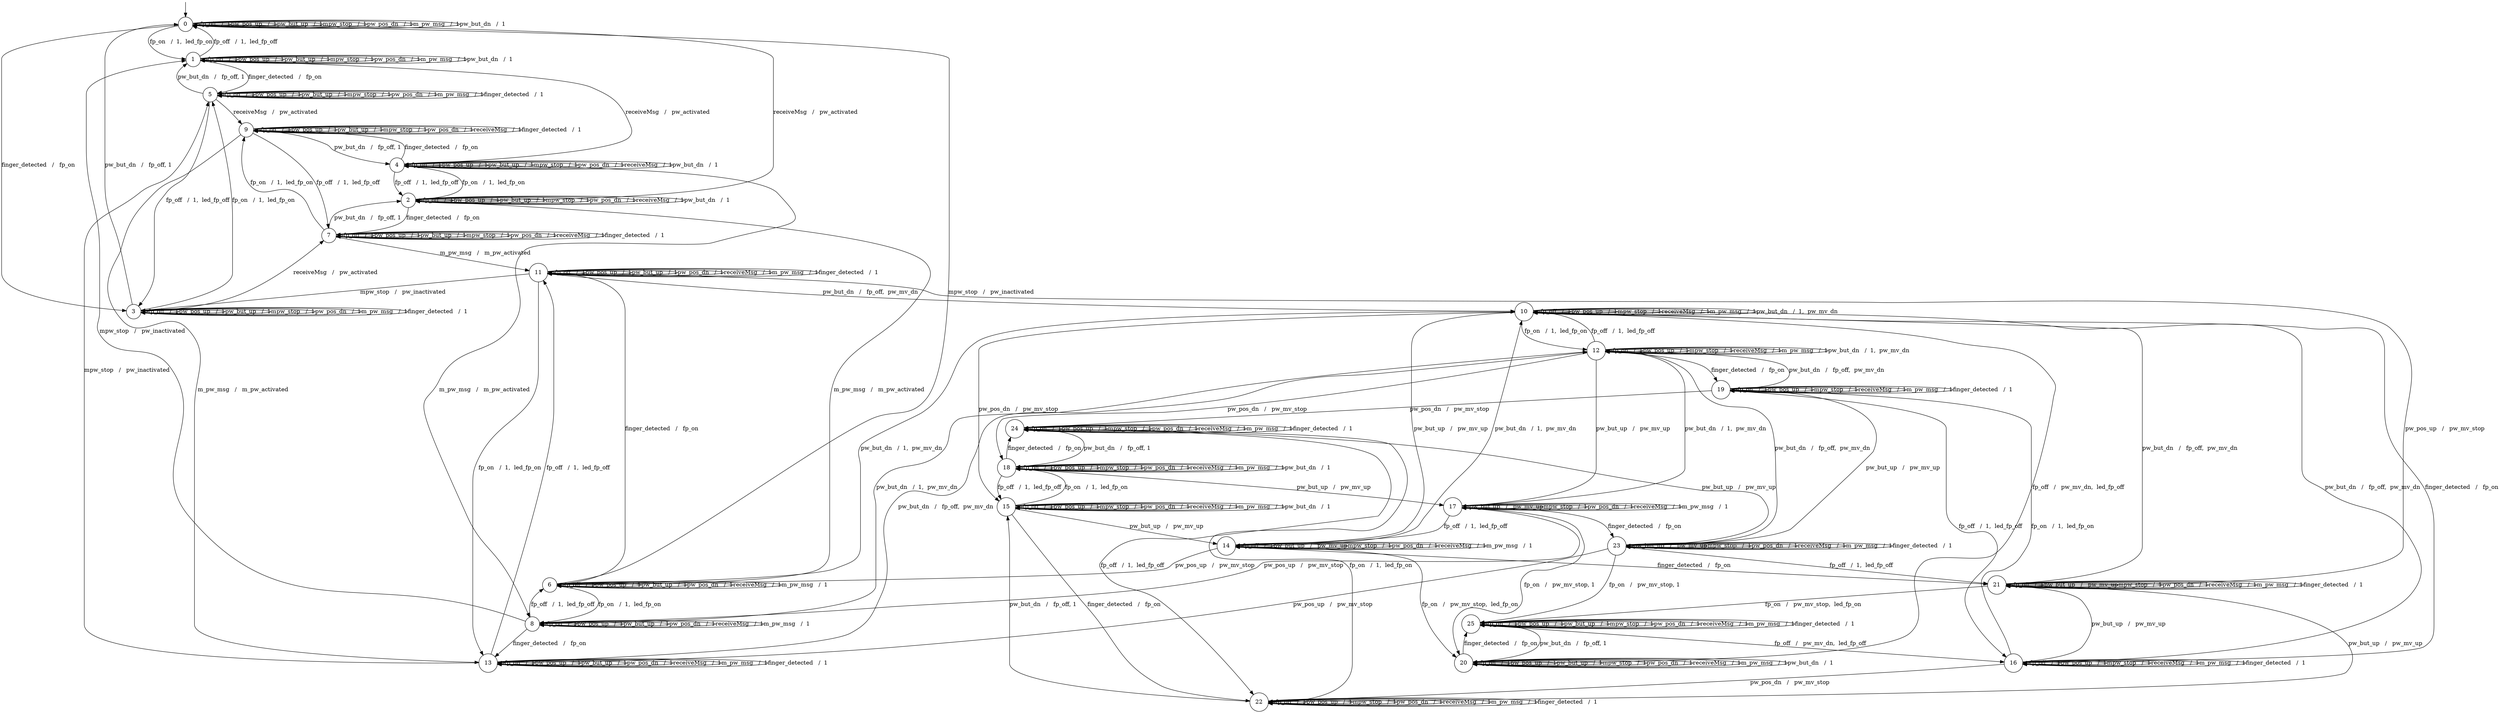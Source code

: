 digraph g {

	s0 [shape="circle" label="0"];
	s1 [shape="circle" label="1"];
	s2 [shape="circle" label="2"];
	s3 [shape="circle" label="3"];
	s4 [shape="circle" label="4"];
	s5 [shape="circle" label="5"];
	s6 [shape="circle" label="6"];
	s7 [shape="circle" label="7"];
	s8 [shape="circle" label="8"];
	s9 [shape="circle" label="9"];
	s10 [shape="circle" label="10"];
	s11 [shape="circle" label="11"];
	s12 [shape="circle" label="12"];
	s13 [shape="circle" label="13"];
	s14 [shape="circle" label="14"];
	s15 [shape="circle" label="15"];
	s16 [shape="circle" label="16"];
	s17 [shape="circle" label="17"];
	s18 [shape="circle" label="18"];
	s19 [shape="circle" label="19"];
	s20 [shape="circle" label="20"];
	s21 [shape="circle" label="21"];
	s22 [shape="circle" label="22"];
	s23 [shape="circle" label="23"];
	s24 [shape="circle" label="24"];
	s25 [shape="circle" label="25"];
	s0 -> s0 [label="fp_off   /  1"];
	s0 -> s1 [label="fp_on   /  1,  led_fp_on"];
	s0 -> s0 [label="pw_pos_up   /  1"];
	s0 -> s0 [label="pw_but_up   /  1"];
	s0 -> s0 [label="mpw_stop   /  1"];
	s0 -> s0 [label="pw_pos_dn   /  1"];
	s0 -> s2 [label="receiveMsg   /   pw_activated"];
	s0 -> s0 [label="m_pw_msg   /  1"];
	s0 -> s0 [label="pw_but_dn   /  1"];
	s0 -> s3 [label="finger_detected   /   fp_on"];
	s1 -> s0 [label="fp_off   /  1,  led_fp_off"];
	s1 -> s1 [label="fp_on   /  1"];
	s1 -> s1 [label="pw_pos_up   /  1"];
	s1 -> s1 [label="pw_but_up   /  1"];
	s1 -> s1 [label="mpw_stop   /  1"];
	s1 -> s1 [label="pw_pos_dn   /  1"];
	s1 -> s4 [label="receiveMsg   /   pw_activated"];
	s1 -> s1 [label="m_pw_msg   /  1"];
	s1 -> s1 [label="pw_but_dn   /  1"];
	s1 -> s5 [label="finger_detected   /   fp_on"];
	s2 -> s2 [label="fp_off   /  1"];
	s2 -> s4 [label="fp_on   /  1,  led_fp_on"];
	s2 -> s2 [label="pw_pos_up   /  1"];
	s2 -> s2 [label="pw_but_up   /  1"];
	s2 -> s2 [label="mpw_stop   /  1"];
	s2 -> s2 [label="pw_pos_dn   /  1"];
	s2 -> s2 [label="receiveMsg   /  1"];
	s2 -> s6 [label="m_pw_msg   /   m_pw_activated"];
	s2 -> s2 [label="pw_but_dn   /  1"];
	s2 -> s7 [label="finger_detected   /   fp_on"];
	s3 -> s3 [label="fp_off   /  1"];
	s3 -> s5 [label="fp_on   /  1,  led_fp_on"];
	s3 -> s3 [label="pw_pos_up   /  1"];
	s3 -> s3 [label="pw_but_up   /  1"];
	s3 -> s3 [label="mpw_stop   /  1"];
	s3 -> s3 [label="pw_pos_dn   /  1"];
	s3 -> s7 [label="receiveMsg   /   pw_activated"];
	s3 -> s3 [label="m_pw_msg   /  1"];
	s3 -> s0 [label="pw_but_dn   /   fp_off, 1"];
	s3 -> s3 [label="finger_detected   /  1"];
	s4 -> s2 [label="fp_off   /  1,  led_fp_off"];
	s4 -> s4 [label="fp_on   /  1"];
	s4 -> s4 [label="pw_pos_up   /  1"];
	s4 -> s4 [label="pw_but_up   /  1"];
	s4 -> s4 [label="mpw_stop   /  1"];
	s4 -> s4 [label="pw_pos_dn   /  1"];
	s4 -> s4 [label="receiveMsg   /  1"];
	s4 -> s8 [label="m_pw_msg   /   m_pw_activated"];
	s4 -> s4 [label="pw_but_dn   /  1"];
	s4 -> s9 [label="finger_detected   /   fp_on"];
	s5 -> s3 [label="fp_off   /  1,  led_fp_off"];
	s5 -> s5 [label="fp_on   /  1"];
	s5 -> s5 [label="pw_pos_up   /  1"];
	s5 -> s5 [label="pw_but_up   /  1"];
	s5 -> s5 [label="mpw_stop   /  1"];
	s5 -> s5 [label="pw_pos_dn   /  1"];
	s5 -> s9 [label="receiveMsg   /   pw_activated"];
	s5 -> s5 [label="m_pw_msg   /  1"];
	s5 -> s1 [label="pw_but_dn   /   fp_off, 1"];
	s5 -> s5 [label="finger_detected   /  1"];
	s6 -> s6 [label="fp_off   /  1"];
	s6 -> s8 [label="fp_on   /  1,  led_fp_on"];
	s6 -> s6 [label="pw_pos_up   /  1"];
	s6 -> s6 [label="pw_but_up   /  1"];
	s6 -> s0 [label="mpw_stop   /   pw_inactivated"];
	s6 -> s6 [label="pw_pos_dn   /  1"];
	s6 -> s6 [label="receiveMsg   /  1"];
	s6 -> s6 [label="m_pw_msg   /  1"];
	s6 -> s10 [label="pw_but_dn   /  1,  pw_mv_dn"];
	s6 -> s11 [label="finger_detected   /   fp_on"];
	s7 -> s7 [label="fp_off   /  1"];
	s7 -> s9 [label="fp_on   /  1,  led_fp_on"];
	s7 -> s7 [label="pw_pos_up   /  1"];
	s7 -> s7 [label="pw_but_up   /  1"];
	s7 -> s7 [label="mpw_stop   /  1"];
	s7 -> s7 [label="pw_pos_dn   /  1"];
	s7 -> s7 [label="receiveMsg   /  1"];
	s7 -> s11 [label="m_pw_msg   /   m_pw_activated"];
	s7 -> s2 [label="pw_but_dn   /   fp_off, 1"];
	s7 -> s7 [label="finger_detected   /  1"];
	s8 -> s6 [label="fp_off   /  1,  led_fp_off"];
	s8 -> s8 [label="fp_on   /  1"];
	s8 -> s8 [label="pw_pos_up   /  1"];
	s8 -> s8 [label="pw_but_up   /  1"];
	s8 -> s1 [label="mpw_stop   /   pw_inactivated"];
	s8 -> s8 [label="pw_pos_dn   /  1"];
	s8 -> s8 [label="receiveMsg   /  1"];
	s8 -> s8 [label="m_pw_msg   /  1"];
	s8 -> s12 [label="pw_but_dn   /  1,  pw_mv_dn"];
	s8 -> s13 [label="finger_detected   /   fp_on"];
	s9 -> s7 [label="fp_off   /  1,  led_fp_off"];
	s9 -> s9 [label="fp_on   /  1"];
	s9 -> s9 [label="pw_pos_up   /  1"];
	s9 -> s9 [label="pw_but_up   /  1"];
	s9 -> s9 [label="mpw_stop   /  1"];
	s9 -> s9 [label="pw_pos_dn   /  1"];
	s9 -> s9 [label="receiveMsg   /  1"];
	s9 -> s13 [label="m_pw_msg   /   m_pw_activated"];
	s9 -> s4 [label="pw_but_dn   /   fp_off, 1"];
	s9 -> s9 [label="finger_detected   /  1"];
	s10 -> s10 [label="fp_off   /  1"];
	s10 -> s12 [label="fp_on   /  1,  led_fp_on"];
	s10 -> s10 [label="pw_pos_up   /  1"];
	s10 -> s14 [label="pw_but_up   /   pw_mv_up"];
	s10 -> s10 [label="mpw_stop   /  1"];
	s10 -> s15 [label="pw_pos_dn   /   pw_mv_stop"];
	s10 -> s10 [label="receiveMsg   /  1"];
	s10 -> s10 [label="m_pw_msg   /  1"];
	s10 -> s10 [label="pw_but_dn   /  1,  pw_mv_dn"];
	s10 -> s16 [label="finger_detected   /   fp_on"];
	s11 -> s11 [label="fp_off   /  1"];
	s11 -> s13 [label="fp_on   /  1,  led_fp_on"];
	s11 -> s11 [label="pw_pos_up   /  1"];
	s11 -> s11 [label="pw_but_up   /  1"];
	s11 -> s3 [label="mpw_stop   /   pw_inactivated"];
	s11 -> s11 [label="pw_pos_dn   /  1"];
	s11 -> s11 [label="receiveMsg   /  1"];
	s11 -> s11 [label="m_pw_msg   /  1"];
	s11 -> s10 [label="pw_but_dn   /   fp_off,  pw_mv_dn"];
	s11 -> s11 [label="finger_detected   /  1"];
	s12 -> s10 [label="fp_off   /  1,  led_fp_off"];
	s12 -> s12 [label="fp_on   /  1"];
	s12 -> s12 [label="pw_pos_up   /  1"];
	s12 -> s17 [label="pw_but_up   /   pw_mv_up"];
	s12 -> s12 [label="mpw_stop   /  1"];
	s12 -> s18 [label="pw_pos_dn   /   pw_mv_stop"];
	s12 -> s12 [label="receiveMsg   /  1"];
	s12 -> s12 [label="m_pw_msg   /  1"];
	s12 -> s12 [label="pw_but_dn   /  1,  pw_mv_dn"];
	s12 -> s19 [label="finger_detected   /   fp_on"];
	s13 -> s11 [label="fp_off   /  1,  led_fp_off"];
	s13 -> s13 [label="fp_on   /  1"];
	s13 -> s13 [label="pw_pos_up   /  1"];
	s13 -> s13 [label="pw_but_up   /  1"];
	s13 -> s5 [label="mpw_stop   /   pw_inactivated"];
	s13 -> s13 [label="pw_pos_dn   /  1"];
	s13 -> s13 [label="receiveMsg   /  1"];
	s13 -> s13 [label="m_pw_msg   /  1"];
	s13 -> s12 [label="pw_but_dn   /   fp_off,  pw_mv_dn"];
	s13 -> s13 [label="finger_detected   /  1"];
	s14 -> s14 [label="fp_off   /  1"];
	s14 -> s20 [label="fp_on   /   pw_mv_stop,  led_fp_on"];
	s14 -> s6 [label="pw_pos_up   /   pw_mv_stop"];
	s14 -> s14 [label="pw_but_up   /   pw_mv_up"];
	s14 -> s14 [label="mpw_stop   /  1"];
	s14 -> s14 [label="pw_pos_dn   /  1"];
	s14 -> s14 [label="receiveMsg   /  1"];
	s14 -> s14 [label="m_pw_msg   /  1"];
	s14 -> s10 [label="pw_but_dn   /  1,  pw_mv_dn"];
	s14 -> s21 [label="finger_detected   /   fp_on"];
	s15 -> s15 [label="fp_off   /  1"];
	s15 -> s18 [label="fp_on   /  1,  led_fp_on"];
	s15 -> s15 [label="pw_pos_up   /  1"];
	s15 -> s14 [label="pw_but_up   /   pw_mv_up"];
	s15 -> s15 [label="mpw_stop   /  1"];
	s15 -> s15 [label="pw_pos_dn   /  1"];
	s15 -> s15 [label="receiveMsg   /  1"];
	s15 -> s15 [label="m_pw_msg   /  1"];
	s15 -> s15 [label="pw_but_dn   /  1"];
	s15 -> s22 [label="finger_detected   /   fp_on"];
	s16 -> s16 [label="fp_off   /  1"];
	s16 -> s19 [label="fp_on   /  1,  led_fp_on"];
	s16 -> s16 [label="pw_pos_up   /  1"];
	s16 -> s21 [label="pw_but_up   /   pw_mv_up"];
	s16 -> s16 [label="mpw_stop   /  1"];
	s16 -> s22 [label="pw_pos_dn   /   pw_mv_stop"];
	s16 -> s16 [label="receiveMsg   /  1"];
	s16 -> s16 [label="m_pw_msg   /  1"];
	s16 -> s10 [label="pw_but_dn   /   fp_off,  pw_mv_dn"];
	s16 -> s16 [label="finger_detected   /  1"];
	s17 -> s14 [label="fp_off   /  1,  led_fp_off"];
	s17 -> s20 [label="fp_on   /   pw_mv_stop, 1"];
	s17 -> s8 [label="pw_pos_up   /   pw_mv_stop"];
	s17 -> s17 [label="pw_but_up   /   pw_mv_up"];
	s17 -> s17 [label="mpw_stop   /  1"];
	s17 -> s17 [label="pw_pos_dn   /  1"];
	s17 -> s17 [label="receiveMsg   /  1"];
	s17 -> s17 [label="m_pw_msg   /  1"];
	s17 -> s12 [label="pw_but_dn   /  1,  pw_mv_dn"];
	s17 -> s23 [label="finger_detected   /   fp_on"];
	s18 -> s15 [label="fp_off   /  1,  led_fp_off"];
	s18 -> s18 [label="fp_on   /  1"];
	s18 -> s18 [label="pw_pos_up   /  1"];
	s18 -> s17 [label="pw_but_up   /   pw_mv_up"];
	s18 -> s18 [label="mpw_stop   /  1"];
	s18 -> s18 [label="pw_pos_dn   /  1"];
	s18 -> s18 [label="receiveMsg   /  1"];
	s18 -> s18 [label="m_pw_msg   /  1"];
	s18 -> s18 [label="pw_but_dn   /  1"];
	s18 -> s24 [label="finger_detected   /   fp_on"];
	s19 -> s16 [label="fp_off   /  1,  led_fp_off"];
	s19 -> s19 [label="fp_on   /  1"];
	s19 -> s19 [label="pw_pos_up   /  1"];
	s19 -> s23 [label="pw_but_up   /   pw_mv_up"];
	s19 -> s19 [label="mpw_stop   /  1"];
	s19 -> s24 [label="pw_pos_dn   /   pw_mv_stop"];
	s19 -> s19 [label="receiveMsg   /  1"];
	s19 -> s19 [label="m_pw_msg   /  1"];
	s19 -> s12 [label="pw_but_dn   /   fp_off,  pw_mv_dn"];
	s19 -> s19 [label="finger_detected   /  1"];
	s20 -> s10 [label="fp_off   /   pw_mv_dn,  led_fp_off"];
	s20 -> s20 [label="fp_on   /  1"];
	s20 -> s20 [label="pw_pos_up   /  1"];
	s20 -> s20 [label="pw_but_up   /  1"];
	s20 -> s20 [label="mpw_stop   /  1"];
	s20 -> s20 [label="pw_pos_dn   /  1"];
	s20 -> s20 [label="receiveMsg   /  1"];
	s20 -> s20 [label="m_pw_msg   /  1"];
	s20 -> s20 [label="pw_but_dn   /  1"];
	s20 -> s25 [label="finger_detected   /   fp_on"];
	s21 -> s21 [label="fp_off   /  1"];
	s21 -> s25 [label="fp_on   /   pw_mv_stop,  led_fp_on"];
	s21 -> s11 [label="pw_pos_up   /   pw_mv_stop"];
	s21 -> s21 [label="pw_but_up   /   pw_mv_up"];
	s21 -> s21 [label="mpw_stop   /  1"];
	s21 -> s21 [label="pw_pos_dn   /  1"];
	s21 -> s21 [label="receiveMsg   /  1"];
	s21 -> s21 [label="m_pw_msg   /  1"];
	s21 -> s10 [label="pw_but_dn   /   fp_off,  pw_mv_dn"];
	s21 -> s21 [label="finger_detected   /  1"];
	s22 -> s22 [label="fp_off   /  1"];
	s22 -> s24 [label="fp_on   /  1,  led_fp_on"];
	s22 -> s22 [label="pw_pos_up   /  1"];
	s22 -> s21 [label="pw_but_up   /   pw_mv_up"];
	s22 -> s22 [label="mpw_stop   /  1"];
	s22 -> s22 [label="pw_pos_dn   /  1"];
	s22 -> s22 [label="receiveMsg   /  1"];
	s22 -> s22 [label="m_pw_msg   /  1"];
	s22 -> s15 [label="pw_but_dn   /   fp_off, 1"];
	s22 -> s22 [label="finger_detected   /  1"];
	s23 -> s21 [label="fp_off   /  1,  led_fp_off"];
	s23 -> s25 [label="fp_on   /   pw_mv_stop, 1"];
	s23 -> s13 [label="pw_pos_up   /   pw_mv_stop"];
	s23 -> s23 [label="pw_but_up   /   pw_mv_up"];
	s23 -> s23 [label="mpw_stop   /  1"];
	s23 -> s23 [label="pw_pos_dn   /  1"];
	s23 -> s23 [label="receiveMsg   /  1"];
	s23 -> s23 [label="m_pw_msg   /  1"];
	s23 -> s12 [label="pw_but_dn   /   fp_off,  pw_mv_dn"];
	s23 -> s23 [label="finger_detected   /  1"];
	s24 -> s22 [label="fp_off   /  1,  led_fp_off"];
	s24 -> s24 [label="fp_on   /  1"];
	s24 -> s24 [label="pw_pos_up   /  1"];
	s24 -> s23 [label="pw_but_up   /   pw_mv_up"];
	s24 -> s24 [label="mpw_stop   /  1"];
	s24 -> s24 [label="pw_pos_dn   /  1"];
	s24 -> s24 [label="receiveMsg   /  1"];
	s24 -> s24 [label="m_pw_msg   /  1"];
	s24 -> s18 [label="pw_but_dn   /   fp_off, 1"];
	s24 -> s24 [label="finger_detected   /  1"];
	s25 -> s16 [label="fp_off   /   pw_mv_dn,  led_fp_off"];
	s25 -> s25 [label="fp_on   /  1"];
	s25 -> s25 [label="pw_pos_up   /  1"];
	s25 -> s25 [label="pw_but_up   /  1"];
	s25 -> s25 [label="mpw_stop   /  1"];
	s25 -> s25 [label="pw_pos_dn   /  1"];
	s25 -> s25 [label="receiveMsg   /  1"];
	s25 -> s25 [label="m_pw_msg   /  1"];
	s25 -> s20 [label="pw_but_dn   /   fp_off, 1"];
	s25 -> s25 [label="finger_detected   /  1"];

__start0 [label="" shape="none" width="0" height="0"];
__start0 -> s0;

}
